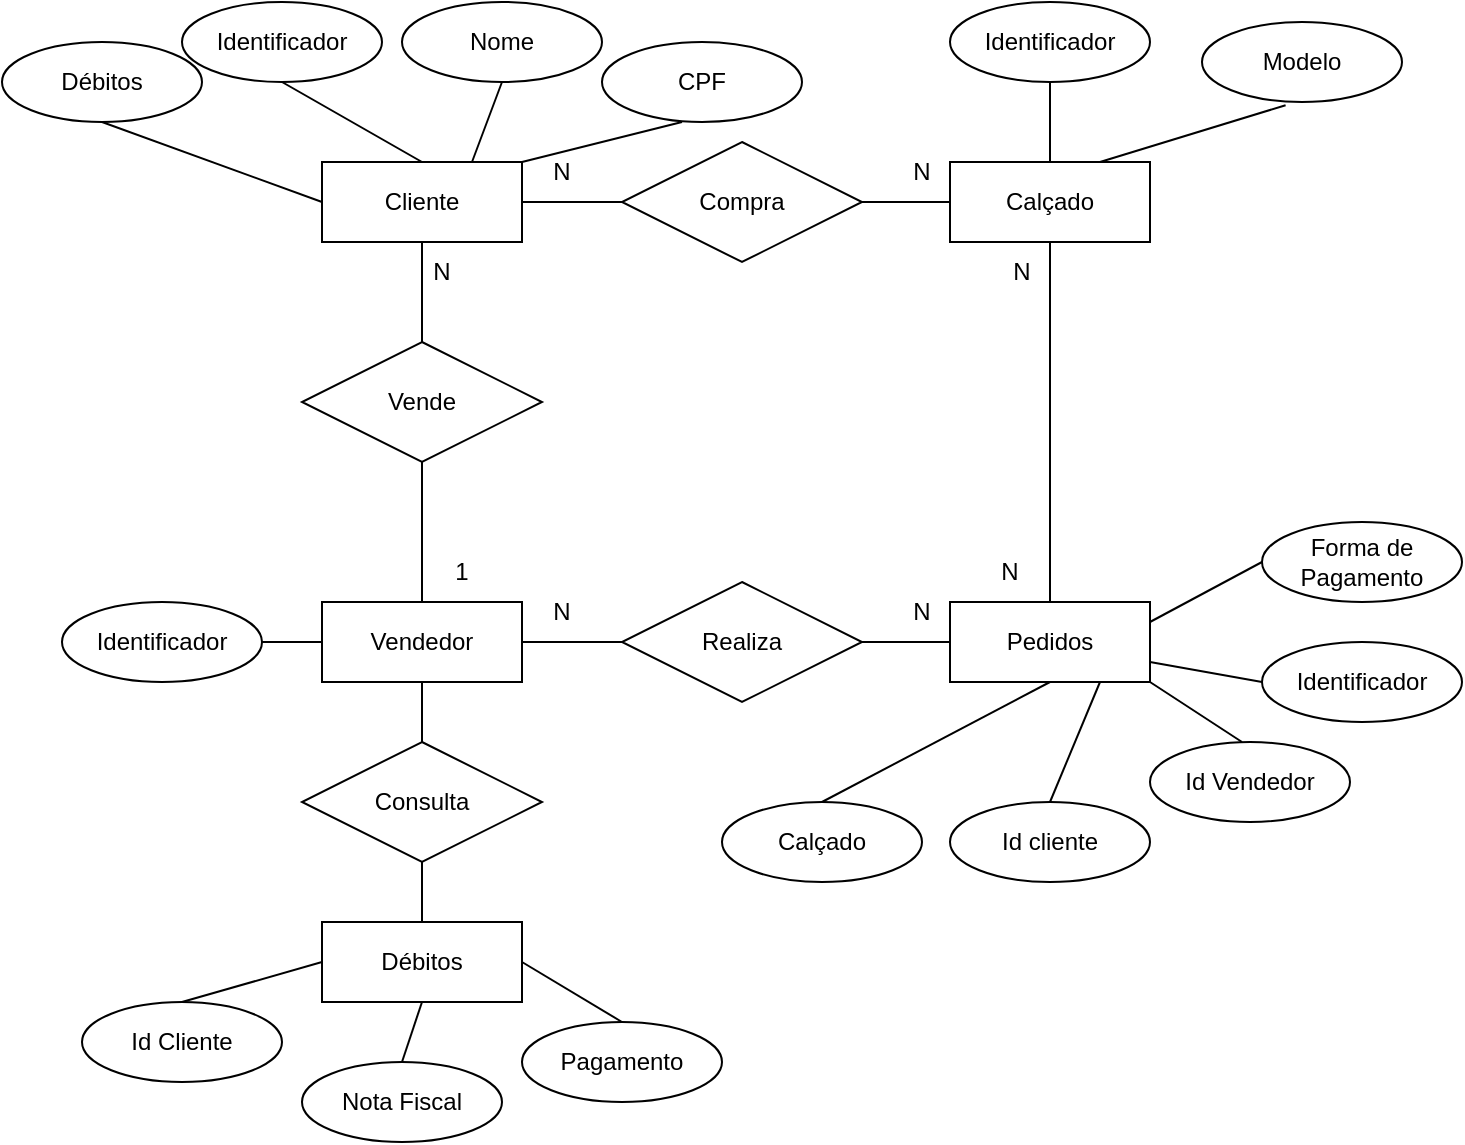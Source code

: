 <mxfile version="22.1.11" type="github">
  <diagram name="Página-1" id="U0FmrJodmhW4-_m1umNw">
    <mxGraphModel dx="2069" dy="535" grid="1" gridSize="10" guides="1" tooltips="1" connect="1" arrows="1" fold="1" page="1" pageScale="1" pageWidth="827" pageHeight="1169" math="0" shadow="0">
      <root>
        <mxCell id="0" />
        <mxCell id="1" parent="0" />
        <mxCell id="QqJszaGl9v-A_9EiHrjz-1" value="Cliente" style="whiteSpace=wrap;html=1;align=center;" vertex="1" parent="1">
          <mxGeometry x="50" y="120" width="100" height="40" as="geometry" />
        </mxCell>
        <mxCell id="QqJszaGl9v-A_9EiHrjz-2" value="Vendedor" style="whiteSpace=wrap;html=1;align=center;" vertex="1" parent="1">
          <mxGeometry x="50" y="340" width="100" height="40" as="geometry" />
        </mxCell>
        <mxCell id="QqJszaGl9v-A_9EiHrjz-3" value="Calçado" style="whiteSpace=wrap;html=1;align=center;" vertex="1" parent="1">
          <mxGeometry x="364" y="120" width="100" height="40" as="geometry" />
        </mxCell>
        <mxCell id="QqJszaGl9v-A_9EiHrjz-5" value="Identificador" style="ellipse;whiteSpace=wrap;html=1;align=center;" vertex="1" parent="1">
          <mxGeometry x="-20" y="40" width="100" height="40" as="geometry" />
        </mxCell>
        <mxCell id="QqJszaGl9v-A_9EiHrjz-7" value="Débitos" style="ellipse;whiteSpace=wrap;html=1;align=center;" vertex="1" parent="1">
          <mxGeometry x="-110" y="60" width="100" height="40" as="geometry" />
        </mxCell>
        <mxCell id="QqJszaGl9v-A_9EiHrjz-9" value="Vende" style="shape=rhombus;perimeter=rhombusPerimeter;whiteSpace=wrap;html=1;align=center;" vertex="1" parent="1">
          <mxGeometry x="40" y="210" width="120" height="60" as="geometry" />
        </mxCell>
        <mxCell id="QqJszaGl9v-A_9EiHrjz-16" value="" style="endArrow=none;html=1;rounded=0;exitX=0.5;exitY=1;exitDx=0;exitDy=0;entryX=0.5;entryY=0;entryDx=0;entryDy=0;" edge="1" parent="1" source="QqJszaGl9v-A_9EiHrjz-9" target="QqJszaGl9v-A_9EiHrjz-2">
          <mxGeometry relative="1" as="geometry">
            <mxPoint x="330" y="190" as="sourcePoint" />
            <mxPoint x="490" y="190" as="targetPoint" />
            <Array as="points" />
          </mxGeometry>
        </mxCell>
        <mxCell id="QqJszaGl9v-A_9EiHrjz-17" value="" style="endArrow=none;html=1;rounded=0;exitX=0.5;exitY=1;exitDx=0;exitDy=0;entryX=0.5;entryY=0;entryDx=0;entryDy=0;" edge="1" parent="1" source="QqJszaGl9v-A_9EiHrjz-5" target="QqJszaGl9v-A_9EiHrjz-1">
          <mxGeometry relative="1" as="geometry">
            <mxPoint x="330" y="190" as="sourcePoint" />
            <mxPoint x="490" y="190" as="targetPoint" />
          </mxGeometry>
        </mxCell>
        <mxCell id="QqJszaGl9v-A_9EiHrjz-18" value="" style="endArrow=none;html=1;rounded=0;exitX=0;exitY=0.5;exitDx=0;exitDy=0;entryX=0.5;entryY=1;entryDx=0;entryDy=0;" edge="1" parent="1" source="QqJszaGl9v-A_9EiHrjz-1" target="QqJszaGl9v-A_9EiHrjz-7">
          <mxGeometry relative="1" as="geometry">
            <mxPoint x="330" y="190" as="sourcePoint" />
            <mxPoint x="490" y="190" as="targetPoint" />
          </mxGeometry>
        </mxCell>
        <mxCell id="QqJszaGl9v-A_9EiHrjz-19" value="N" style="text;strokeColor=none;align=center;fillColor=none;html=1;verticalAlign=middle;whiteSpace=wrap;rounded=0;" vertex="1" parent="1">
          <mxGeometry x="80" y="160" width="60" height="30" as="geometry" />
        </mxCell>
        <mxCell id="QqJszaGl9v-A_9EiHrjz-21" value="" style="endArrow=none;html=1;rounded=0;exitX=0.5;exitY=1;exitDx=0;exitDy=0;entryX=0.5;entryY=0;entryDx=0;entryDy=0;" edge="1" parent="1" source="QqJszaGl9v-A_9EiHrjz-1" target="QqJszaGl9v-A_9EiHrjz-9">
          <mxGeometry relative="1" as="geometry">
            <mxPoint x="150" y="140" as="sourcePoint" />
            <mxPoint x="250" y="160" as="targetPoint" />
          </mxGeometry>
        </mxCell>
        <mxCell id="QqJszaGl9v-A_9EiHrjz-22" value="1" style="text;strokeColor=none;align=center;fillColor=none;html=1;verticalAlign=middle;whiteSpace=wrap;rounded=0;" vertex="1" parent="1">
          <mxGeometry x="90" y="310" width="60" height="30" as="geometry" />
        </mxCell>
        <mxCell id="QqJszaGl9v-A_9EiHrjz-23" value="Identificador" style="ellipse;whiteSpace=wrap;html=1;align=center;" vertex="1" parent="1">
          <mxGeometry x="-80" y="340" width="100" height="40" as="geometry" />
        </mxCell>
        <mxCell id="QqJszaGl9v-A_9EiHrjz-24" value="" style="endArrow=none;html=1;rounded=0;exitX=1;exitY=0.5;exitDx=0;exitDy=0;entryX=0;entryY=0.5;entryDx=0;entryDy=0;" edge="1" parent="1" source="QqJszaGl9v-A_9EiHrjz-23" target="QqJszaGl9v-A_9EiHrjz-2">
          <mxGeometry relative="1" as="geometry">
            <mxPoint x="330" y="190" as="sourcePoint" />
            <mxPoint x="490" y="190" as="targetPoint" />
          </mxGeometry>
        </mxCell>
        <mxCell id="QqJszaGl9v-A_9EiHrjz-25" value="" style="endArrow=none;html=1;rounded=0;exitX=1;exitY=0.5;exitDx=0;exitDy=0;" edge="1" parent="1" source="QqJszaGl9v-A_9EiHrjz-1">
          <mxGeometry relative="1" as="geometry">
            <mxPoint x="330" y="190" as="sourcePoint" />
            <mxPoint x="200" y="140" as="targetPoint" />
          </mxGeometry>
        </mxCell>
        <mxCell id="QqJszaGl9v-A_9EiHrjz-26" value="Nome" style="ellipse;whiteSpace=wrap;html=1;align=center;" vertex="1" parent="1">
          <mxGeometry x="90" y="40" width="100" height="40" as="geometry" />
        </mxCell>
        <mxCell id="QqJszaGl9v-A_9EiHrjz-27" value="CPF" style="ellipse;whiteSpace=wrap;html=1;align=center;" vertex="1" parent="1">
          <mxGeometry x="190" y="60" width="100" height="40" as="geometry" />
        </mxCell>
        <mxCell id="QqJszaGl9v-A_9EiHrjz-28" value="" style="endArrow=none;html=1;rounded=0;exitX=0.5;exitY=1;exitDx=0;exitDy=0;entryX=0.75;entryY=0;entryDx=0;entryDy=0;" edge="1" parent="1" source="QqJszaGl9v-A_9EiHrjz-26" target="QqJszaGl9v-A_9EiHrjz-1">
          <mxGeometry relative="1" as="geometry">
            <mxPoint x="330" y="190" as="sourcePoint" />
            <mxPoint x="490" y="190" as="targetPoint" />
          </mxGeometry>
        </mxCell>
        <mxCell id="QqJszaGl9v-A_9EiHrjz-31" value="" style="endArrow=none;html=1;rounded=0;exitX=0.4;exitY=1;exitDx=0;exitDy=0;exitPerimeter=0;entryX=1;entryY=0;entryDx=0;entryDy=0;" edge="1" parent="1" source="QqJszaGl9v-A_9EiHrjz-27" target="QqJszaGl9v-A_9EiHrjz-1">
          <mxGeometry relative="1" as="geometry">
            <mxPoint x="330" y="190" as="sourcePoint" />
            <mxPoint x="490" y="190" as="targetPoint" />
          </mxGeometry>
        </mxCell>
        <mxCell id="QqJszaGl9v-A_9EiHrjz-32" value="Compra" style="shape=rhombus;perimeter=rhombusPerimeter;whiteSpace=wrap;html=1;align=center;" vertex="1" parent="1">
          <mxGeometry x="200" y="110" width="120" height="60" as="geometry" />
        </mxCell>
        <mxCell id="QqJszaGl9v-A_9EiHrjz-33" value="" style="endArrow=none;html=1;rounded=0;exitX=1;exitY=0.5;exitDx=0;exitDy=0;entryX=0;entryY=0.5;entryDx=0;entryDy=0;" edge="1" parent="1" source="QqJszaGl9v-A_9EiHrjz-32" target="QqJszaGl9v-A_9EiHrjz-3">
          <mxGeometry relative="1" as="geometry">
            <mxPoint x="330" y="190" as="sourcePoint" />
            <mxPoint x="490" y="190" as="targetPoint" />
          </mxGeometry>
        </mxCell>
        <mxCell id="QqJszaGl9v-A_9EiHrjz-34" value="N" style="text;strokeColor=none;align=center;fillColor=none;html=1;verticalAlign=middle;whiteSpace=wrap;rounded=0;" vertex="1" parent="1">
          <mxGeometry x="320" y="110" width="60" height="30" as="geometry" />
        </mxCell>
        <mxCell id="QqJszaGl9v-A_9EiHrjz-35" value="N" style="text;strokeColor=none;align=center;fillColor=none;html=1;verticalAlign=middle;whiteSpace=wrap;rounded=0;" vertex="1" parent="1">
          <mxGeometry x="140" y="110" width="60" height="30" as="geometry" />
        </mxCell>
        <mxCell id="QqJszaGl9v-A_9EiHrjz-36" value="Identificador" style="ellipse;whiteSpace=wrap;html=1;align=center;" vertex="1" parent="1">
          <mxGeometry x="364" y="40" width="100" height="40" as="geometry" />
        </mxCell>
        <mxCell id="QqJszaGl9v-A_9EiHrjz-37" value="Modelo" style="ellipse;whiteSpace=wrap;html=1;align=center;" vertex="1" parent="1">
          <mxGeometry x="490" y="50" width="100" height="40" as="geometry" />
        </mxCell>
        <mxCell id="QqJszaGl9v-A_9EiHrjz-39" value="" style="endArrow=none;html=1;rounded=0;exitX=0.5;exitY=1;exitDx=0;exitDy=0;" edge="1" parent="1" source="QqJszaGl9v-A_9EiHrjz-36" target="QqJszaGl9v-A_9EiHrjz-3">
          <mxGeometry relative="1" as="geometry">
            <mxPoint x="330" y="190" as="sourcePoint" />
            <mxPoint x="490" y="190" as="targetPoint" />
          </mxGeometry>
        </mxCell>
        <mxCell id="QqJszaGl9v-A_9EiHrjz-41" value="" style="endArrow=none;html=1;rounded=0;entryX=0.418;entryY=1.04;entryDx=0;entryDy=0;entryPerimeter=0;exitX=0.75;exitY=0;exitDx=0;exitDy=0;" edge="1" parent="1" source="QqJszaGl9v-A_9EiHrjz-3" target="QqJszaGl9v-A_9EiHrjz-37">
          <mxGeometry relative="1" as="geometry">
            <mxPoint x="330" y="190" as="sourcePoint" />
            <mxPoint x="490" y="190" as="targetPoint" />
          </mxGeometry>
        </mxCell>
        <mxCell id="QqJszaGl9v-A_9EiHrjz-46" value="N" style="text;strokeColor=none;align=center;fillColor=none;html=1;verticalAlign=middle;whiteSpace=wrap;rounded=0;" vertex="1" parent="1">
          <mxGeometry x="320" y="330" width="60" height="30" as="geometry" />
        </mxCell>
        <mxCell id="QqJszaGl9v-A_9EiHrjz-47" value="N" style="text;strokeColor=none;align=center;fillColor=none;html=1;verticalAlign=middle;whiteSpace=wrap;rounded=0;" vertex="1" parent="1">
          <mxGeometry x="370" y="160" width="60" height="30" as="geometry" />
        </mxCell>
        <mxCell id="QqJszaGl9v-A_9EiHrjz-48" value="Pedidos" style="whiteSpace=wrap;html=1;align=center;" vertex="1" parent="1">
          <mxGeometry x="364" y="340" width="100" height="40" as="geometry" />
        </mxCell>
        <mxCell id="QqJszaGl9v-A_9EiHrjz-49" value="" style="endArrow=none;html=1;rounded=0;exitX=0.5;exitY=1;exitDx=0;exitDy=0;entryX=0.5;entryY=0;entryDx=0;entryDy=0;" edge="1" parent="1" source="QqJszaGl9v-A_9EiHrjz-3" target="QqJszaGl9v-A_9EiHrjz-48">
          <mxGeometry relative="1" as="geometry">
            <mxPoint x="370" y="250" as="sourcePoint" />
            <mxPoint x="490" y="190" as="targetPoint" />
          </mxGeometry>
        </mxCell>
        <mxCell id="QqJszaGl9v-A_9EiHrjz-51" value="N" style="text;strokeColor=none;align=center;fillColor=none;html=1;verticalAlign=middle;whiteSpace=wrap;rounded=0;" vertex="1" parent="1">
          <mxGeometry x="140" y="330" width="60" height="30" as="geometry" />
        </mxCell>
        <mxCell id="QqJszaGl9v-A_9EiHrjz-53" value="Realiza" style="shape=rhombus;perimeter=rhombusPerimeter;whiteSpace=wrap;html=1;align=center;" vertex="1" parent="1">
          <mxGeometry x="200" y="330" width="120" height="60" as="geometry" />
        </mxCell>
        <mxCell id="QqJszaGl9v-A_9EiHrjz-54" value="" style="endArrow=none;html=1;rounded=0;exitX=1;exitY=0.5;exitDx=0;exitDy=0;entryX=0;entryY=0.5;entryDx=0;entryDy=0;" edge="1" parent="1" source="QqJszaGl9v-A_9EiHrjz-2" target="QqJszaGl9v-A_9EiHrjz-53">
          <mxGeometry relative="1" as="geometry">
            <mxPoint x="330" y="190" as="sourcePoint" />
            <mxPoint x="490" y="190" as="targetPoint" />
          </mxGeometry>
        </mxCell>
        <mxCell id="QqJszaGl9v-A_9EiHrjz-55" value="" style="endArrow=none;html=1;rounded=0;exitX=1;exitY=0.5;exitDx=0;exitDy=0;entryX=0;entryY=0.5;entryDx=0;entryDy=0;" edge="1" parent="1" source="QqJszaGl9v-A_9EiHrjz-53" target="QqJszaGl9v-A_9EiHrjz-48">
          <mxGeometry relative="1" as="geometry">
            <mxPoint x="330" y="190" as="sourcePoint" />
            <mxPoint x="490" y="190" as="targetPoint" />
          </mxGeometry>
        </mxCell>
        <mxCell id="QqJszaGl9v-A_9EiHrjz-56" value="N" style="text;strokeColor=none;align=center;fillColor=none;html=1;verticalAlign=middle;whiteSpace=wrap;rounded=0;" vertex="1" parent="1">
          <mxGeometry x="364" y="310" width="60" height="30" as="geometry" />
        </mxCell>
        <mxCell id="QqJszaGl9v-A_9EiHrjz-58" value="Identificador" style="ellipse;whiteSpace=wrap;html=1;align=center;" vertex="1" parent="1">
          <mxGeometry x="520" y="360" width="100" height="40" as="geometry" />
        </mxCell>
        <mxCell id="QqJszaGl9v-A_9EiHrjz-59" value="Id Vendedor" style="ellipse;whiteSpace=wrap;html=1;align=center;" vertex="1" parent="1">
          <mxGeometry x="464" y="410" width="100" height="40" as="geometry" />
        </mxCell>
        <mxCell id="QqJszaGl9v-A_9EiHrjz-60" value="Id cliente" style="ellipse;whiteSpace=wrap;html=1;align=center;" vertex="1" parent="1">
          <mxGeometry x="364" y="440" width="100" height="40" as="geometry" />
        </mxCell>
        <mxCell id="QqJszaGl9v-A_9EiHrjz-61" value="Calçado" style="ellipse;whiteSpace=wrap;html=1;align=center;" vertex="1" parent="1">
          <mxGeometry x="250" y="440" width="100" height="40" as="geometry" />
        </mxCell>
        <mxCell id="QqJszaGl9v-A_9EiHrjz-64" value="Débitos" style="whiteSpace=wrap;html=1;align=center;" vertex="1" parent="1">
          <mxGeometry x="50" y="500" width="100" height="40" as="geometry" />
        </mxCell>
        <mxCell id="QqJszaGl9v-A_9EiHrjz-65" value="Forma de Pagamento" style="ellipse;whiteSpace=wrap;html=1;align=center;" vertex="1" parent="1">
          <mxGeometry x="520" y="300" width="100" height="40" as="geometry" />
        </mxCell>
        <mxCell id="QqJszaGl9v-A_9EiHrjz-66" value="Consulta" style="shape=rhombus;perimeter=rhombusPerimeter;whiteSpace=wrap;html=1;align=center;" vertex="1" parent="1">
          <mxGeometry x="40" y="410" width="120" height="60" as="geometry" />
        </mxCell>
        <mxCell id="QqJszaGl9v-A_9EiHrjz-67" value="" style="endArrow=none;html=1;rounded=0;exitX=0.5;exitY=1;exitDx=0;exitDy=0;" edge="1" parent="1" source="QqJszaGl9v-A_9EiHrjz-2" target="QqJszaGl9v-A_9EiHrjz-66">
          <mxGeometry relative="1" as="geometry">
            <mxPoint x="330" y="360" as="sourcePoint" />
            <mxPoint x="490" y="360" as="targetPoint" />
          </mxGeometry>
        </mxCell>
        <mxCell id="QqJszaGl9v-A_9EiHrjz-68" value="" style="endArrow=none;html=1;rounded=0;entryX=0.5;entryY=1;entryDx=0;entryDy=0;exitX=0.5;exitY=0;exitDx=0;exitDy=0;" edge="1" parent="1" source="QqJszaGl9v-A_9EiHrjz-64" target="QqJszaGl9v-A_9EiHrjz-66">
          <mxGeometry relative="1" as="geometry">
            <mxPoint x="330" y="360" as="sourcePoint" />
            <mxPoint x="490" y="360" as="targetPoint" />
          </mxGeometry>
        </mxCell>
        <mxCell id="QqJszaGl9v-A_9EiHrjz-69" value="" style="endArrow=none;html=1;rounded=0;entryX=1;entryY=0.25;entryDx=0;entryDy=0;exitX=0;exitY=0.5;exitDx=0;exitDy=0;" edge="1" parent="1" source="QqJszaGl9v-A_9EiHrjz-65" target="QqJszaGl9v-A_9EiHrjz-48">
          <mxGeometry relative="1" as="geometry">
            <mxPoint x="330" y="360" as="sourcePoint" />
            <mxPoint x="480" y="360" as="targetPoint" />
          </mxGeometry>
        </mxCell>
        <mxCell id="QqJszaGl9v-A_9EiHrjz-70" value="" style="endArrow=none;html=1;rounded=0;entryX=0;entryY=0.5;entryDx=0;entryDy=0;exitX=1;exitY=0.75;exitDx=0;exitDy=0;" edge="1" parent="1" source="QqJszaGl9v-A_9EiHrjz-48" target="QqJszaGl9v-A_9EiHrjz-58">
          <mxGeometry relative="1" as="geometry">
            <mxPoint x="330" y="360" as="sourcePoint" />
            <mxPoint x="490" y="360" as="targetPoint" />
          </mxGeometry>
        </mxCell>
        <mxCell id="QqJszaGl9v-A_9EiHrjz-71" value="" style="endArrow=none;html=1;rounded=0;exitX=1;exitY=1;exitDx=0;exitDy=0;entryX=0.46;entryY=0;entryDx=0;entryDy=0;entryPerimeter=0;" edge="1" parent="1" source="QqJszaGl9v-A_9EiHrjz-48" target="QqJszaGl9v-A_9EiHrjz-59">
          <mxGeometry relative="1" as="geometry">
            <mxPoint x="330" y="360" as="sourcePoint" />
            <mxPoint x="490" y="360" as="targetPoint" />
          </mxGeometry>
        </mxCell>
        <mxCell id="QqJszaGl9v-A_9EiHrjz-72" value="" style="endArrow=none;html=1;rounded=0;entryX=0.75;entryY=1;entryDx=0;entryDy=0;exitX=0.5;exitY=0;exitDx=0;exitDy=0;" edge="1" parent="1" source="QqJszaGl9v-A_9EiHrjz-60" target="QqJszaGl9v-A_9EiHrjz-48">
          <mxGeometry relative="1" as="geometry">
            <mxPoint x="330" y="360" as="sourcePoint" />
            <mxPoint x="490" y="360" as="targetPoint" />
          </mxGeometry>
        </mxCell>
        <mxCell id="QqJszaGl9v-A_9EiHrjz-73" value="" style="endArrow=none;html=1;rounded=0;entryX=0.5;entryY=1;entryDx=0;entryDy=0;exitX=0.5;exitY=0;exitDx=0;exitDy=0;" edge="1" parent="1" source="QqJszaGl9v-A_9EiHrjz-61" target="QqJszaGl9v-A_9EiHrjz-48">
          <mxGeometry relative="1" as="geometry">
            <mxPoint x="330" y="360" as="sourcePoint" />
            <mxPoint x="490" y="360" as="targetPoint" />
          </mxGeometry>
        </mxCell>
        <mxCell id="QqJszaGl9v-A_9EiHrjz-74" value="Id Cliente" style="ellipse;whiteSpace=wrap;html=1;align=center;" vertex="1" parent="1">
          <mxGeometry x="-70" y="540" width="100" height="40" as="geometry" />
        </mxCell>
        <mxCell id="QqJszaGl9v-A_9EiHrjz-75" value="Nota Fiscal" style="ellipse;whiteSpace=wrap;html=1;align=center;" vertex="1" parent="1">
          <mxGeometry x="40" y="570" width="100" height="40" as="geometry" />
        </mxCell>
        <mxCell id="QqJszaGl9v-A_9EiHrjz-76" value="Pagamento" style="ellipse;whiteSpace=wrap;html=1;align=center;" vertex="1" parent="1">
          <mxGeometry x="150" y="550" width="100" height="40" as="geometry" />
        </mxCell>
        <mxCell id="QqJszaGl9v-A_9EiHrjz-77" value="" style="endArrow=none;html=1;rounded=0;exitX=0;exitY=0.5;exitDx=0;exitDy=0;entryX=0.5;entryY=0;entryDx=0;entryDy=0;" edge="1" parent="1" source="QqJszaGl9v-A_9EiHrjz-64" target="QqJszaGl9v-A_9EiHrjz-74">
          <mxGeometry relative="1" as="geometry">
            <mxPoint x="330" y="360" as="sourcePoint" />
            <mxPoint x="490" y="360" as="targetPoint" />
          </mxGeometry>
        </mxCell>
        <mxCell id="QqJszaGl9v-A_9EiHrjz-80" value="" style="endArrow=none;html=1;rounded=0;exitX=0.5;exitY=1;exitDx=0;exitDy=0;entryX=0.5;entryY=0;entryDx=0;entryDy=0;" edge="1" parent="1" source="QqJszaGl9v-A_9EiHrjz-64" target="QqJszaGl9v-A_9EiHrjz-75">
          <mxGeometry relative="1" as="geometry">
            <mxPoint x="330" y="360" as="sourcePoint" />
            <mxPoint x="490" y="360" as="targetPoint" />
          </mxGeometry>
        </mxCell>
        <mxCell id="QqJszaGl9v-A_9EiHrjz-81" value="" style="endArrow=none;html=1;rounded=0;entryX=1;entryY=0.5;entryDx=0;entryDy=0;exitX=0.5;exitY=0;exitDx=0;exitDy=0;" edge="1" parent="1" source="QqJszaGl9v-A_9EiHrjz-76" target="QqJszaGl9v-A_9EiHrjz-64">
          <mxGeometry relative="1" as="geometry">
            <mxPoint x="330" y="360" as="sourcePoint" />
            <mxPoint x="490" y="360" as="targetPoint" />
          </mxGeometry>
        </mxCell>
      </root>
    </mxGraphModel>
  </diagram>
</mxfile>
